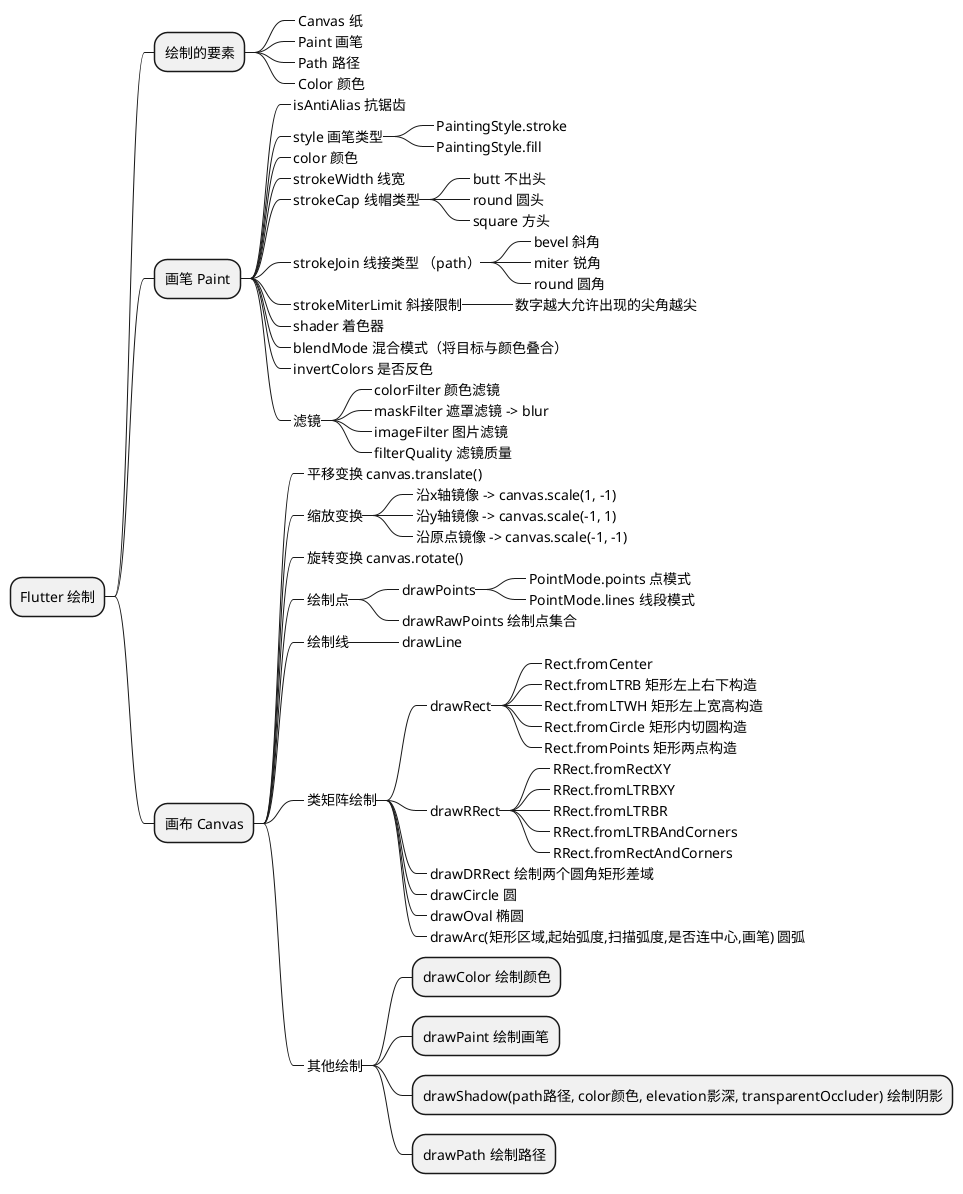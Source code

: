 @startmindmap
* Flutter 绘制
** 绘制的要素
***_ Canvas 纸
***_ Paint 画笔
***_ Path 路径
***_ Color 颜色
** 画笔 Paint
***_ isAntiAlias 抗锯齿
***_ style 画笔类型
****_ PaintingStyle.stroke
****_ PaintingStyle.fill
***_ color 颜色
***_ strokeWidth 线宽
***_ strokeCap 线帽类型
****_ butt 不出头
****_ round 圆头
****_ square 方头
***_ strokeJoin 线接类型 （path）
****_ bevel 斜角
****_ miter 锐角
****_ round 圆角
***_ strokeMiterLimit 斜接限制
****_ 数字越大允许出现的尖角越尖
***_ shader 着色器
***_ blendMode 混合模式（将目标与颜色叠合）
***_ invertColors 是否反色
***_ 滤镜
****_ colorFilter 颜色滤镜
****_ maskFilter 遮罩滤镜 -> blur
****_ imageFilter 图片滤镜
****_ filterQuality 滤镜质量
** 画布 Canvas
***_ 平移变换 canvas.translate()
***_ 缩放变换
****_ 沿x轴镜像 -> canvas.scale(1, -1)
****_ 沿y轴镜像 -> canvas.scale(-1, 1)
****_ 沿原点镜像 -> canvas.scale(-1, -1)
***_ 旋转变换 canvas.rotate()
***_ 绘制点
****_ drawPoints
*****_ PointMode.points 点模式
*****_ PointMode.lines 线段模式
****_ drawRawPoints 绘制点集合
***_ 绘制线
****_ drawLine
***_ 类矩阵绘制
****_ drawRect
*****_ Rect.fromCenter
*****_ Rect.fromLTRB 矩形左上右下构造
*****_ Rect.fromLTWH 矩形左上宽高构造
*****_ Rect.fromCircle 矩形内切圆构造
*****_ Rect.fromPoints 矩形两点构造
****_ drawRRect
*****_ RRect.fromRectXY
*****_ RRect.fromLTRBXY
*****_ RRect.fromLTRBR
*****_ RRect.fromLTRBAndCorners
*****_ RRect.fromRectAndCorners
****_ drawDRRect 绘制两个圆角矩形差域
****_ drawCircle 圆
****_ drawOval 椭圆
****_ drawArc(矩形区域,起始弧度,扫描弧度,是否连中心,画笔) 圆弧
***_ 其他绘制
**** drawColor 绘制颜色
**** drawPaint 绘制画笔
**** drawShadow(path路径, color颜色, elevation影深, transparentOccluder) 绘制阴影
**** drawPath 绘制路径
@endmindmap